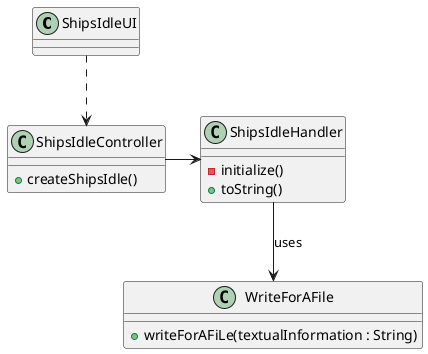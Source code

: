 @startuml
'https://plantuml.com/sequence-diagram

class ShipsIdleUI{
}

class ShipsIdleController{
+ createShipsIdle()
}


class ShipsIdleHandler{
- initialize()
+ toString()
}

class WriteForAFile{
+ writeForAFiLe(textualInformation : String)
}

ShipsIdleUI ..> ShipsIdleController
ShipsIdleController-> ShipsIdleHandler
ShipsIdleHandler --> WriteForAFile : uses
@enduml